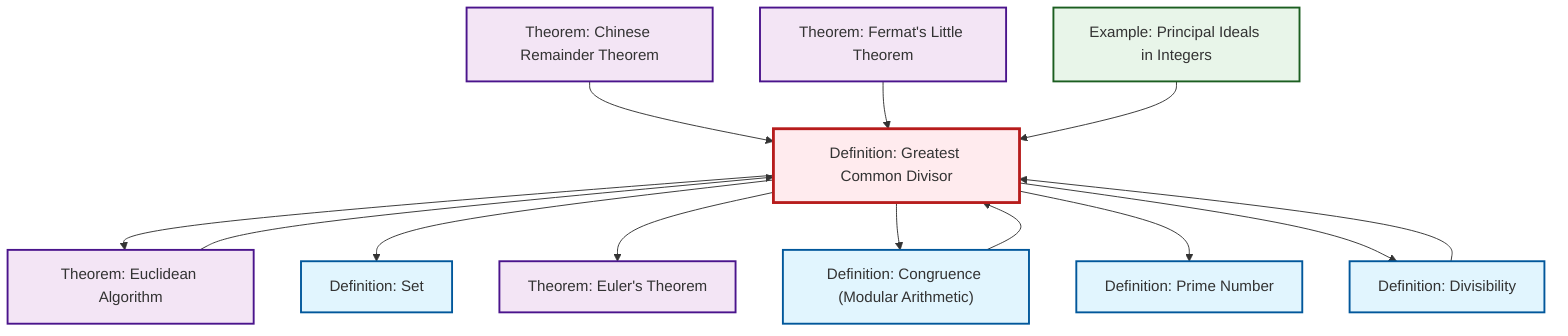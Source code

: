 graph TD
    classDef definition fill:#e1f5fe,stroke:#01579b,stroke-width:2px
    classDef theorem fill:#f3e5f5,stroke:#4a148c,stroke-width:2px
    classDef axiom fill:#fff3e0,stroke:#e65100,stroke-width:2px
    classDef example fill:#e8f5e9,stroke:#1b5e20,stroke-width:2px
    classDef current fill:#ffebee,stroke:#b71c1c,stroke-width:3px
    thm-chinese-remainder["Theorem: Chinese Remainder Theorem"]:::theorem
    def-divisibility["Definition: Divisibility"]:::definition
    def-set["Definition: Set"]:::definition
    thm-euler["Theorem: Euler's Theorem"]:::theorem
    thm-fermat-little["Theorem: Fermat's Little Theorem"]:::theorem
    def-congruence["Definition: Congruence (Modular Arithmetic)"]:::definition
    def-gcd["Definition: Greatest Common Divisor"]:::definition
    def-prime["Definition: Prime Number"]:::definition
    ex-principal-ideal["Example: Principal Ideals in Integers"]:::example
    thm-euclidean-algorithm["Theorem: Euclidean Algorithm"]:::theorem
    def-gcd --> thm-euclidean-algorithm
    def-gcd --> def-set
    def-gcd --> thm-euler
    def-congruence --> def-gcd
    def-gcd --> def-congruence
    def-gcd --> def-prime
    thm-euclidean-algorithm --> def-gcd
    thm-chinese-remainder --> def-gcd
    def-gcd --> def-divisibility
    def-divisibility --> def-gcd
    thm-fermat-little --> def-gcd
    ex-principal-ideal --> def-gcd
    class def-gcd current